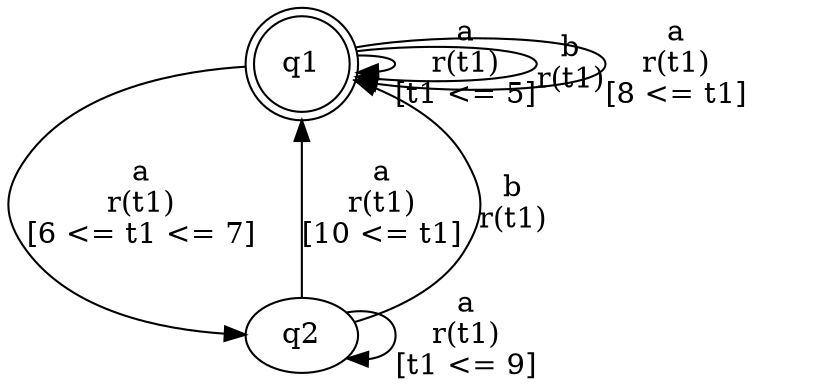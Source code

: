 digraph L {
	qq1[label=q1 shape=doublecircle]
	qq2[label=q2]
	qq1 -> qq1[label="a\nr(t1)\n[t1 <= 5]"]
	qq1 -> qq1[label="b\nr(t1)\n"]
	qq1 -> qq2[label="a\nr(t1)\n[6 <= t1 <= 7]"]
	qq2 -> qq1[label="a\nr(t1)\n[10 <= t1]"]
	qq2 -> qq1[label="b\nr(t1)\n"]
	qq2 -> qq2[label="a\nr(t1)\n[t1 <= 9]"]
	qq1 -> qq1[label="a\nr(t1)\n[8 <= t1]"]
}
